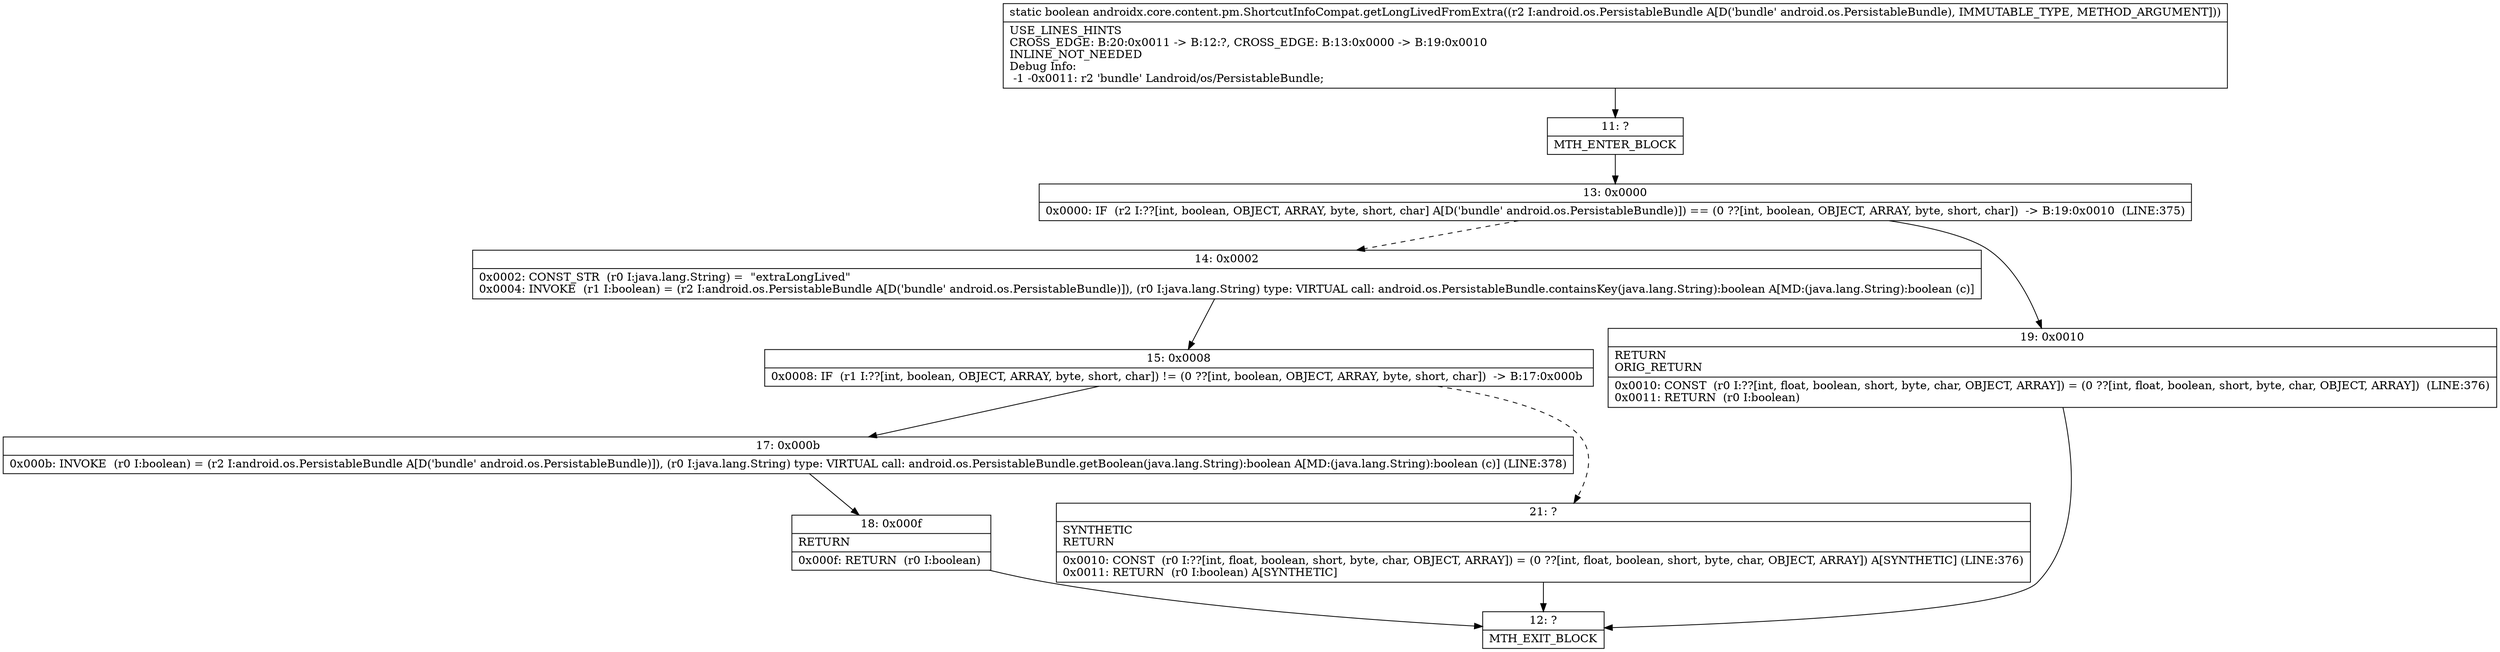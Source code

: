 digraph "CFG forandroidx.core.content.pm.ShortcutInfoCompat.getLongLivedFromExtra(Landroid\/os\/PersistableBundle;)Z" {
Node_11 [shape=record,label="{11\:\ ?|MTH_ENTER_BLOCK\l}"];
Node_13 [shape=record,label="{13\:\ 0x0000|0x0000: IF  (r2 I:??[int, boolean, OBJECT, ARRAY, byte, short, char] A[D('bundle' android.os.PersistableBundle)]) == (0 ??[int, boolean, OBJECT, ARRAY, byte, short, char])  \-\> B:19:0x0010  (LINE:375)\l}"];
Node_14 [shape=record,label="{14\:\ 0x0002|0x0002: CONST_STR  (r0 I:java.lang.String) =  \"extraLongLived\" \l0x0004: INVOKE  (r1 I:boolean) = (r2 I:android.os.PersistableBundle A[D('bundle' android.os.PersistableBundle)]), (r0 I:java.lang.String) type: VIRTUAL call: android.os.PersistableBundle.containsKey(java.lang.String):boolean A[MD:(java.lang.String):boolean (c)]\l}"];
Node_15 [shape=record,label="{15\:\ 0x0008|0x0008: IF  (r1 I:??[int, boolean, OBJECT, ARRAY, byte, short, char]) != (0 ??[int, boolean, OBJECT, ARRAY, byte, short, char])  \-\> B:17:0x000b \l}"];
Node_17 [shape=record,label="{17\:\ 0x000b|0x000b: INVOKE  (r0 I:boolean) = (r2 I:android.os.PersistableBundle A[D('bundle' android.os.PersistableBundle)]), (r0 I:java.lang.String) type: VIRTUAL call: android.os.PersistableBundle.getBoolean(java.lang.String):boolean A[MD:(java.lang.String):boolean (c)] (LINE:378)\l}"];
Node_18 [shape=record,label="{18\:\ 0x000f|RETURN\l|0x000f: RETURN  (r0 I:boolean) \l}"];
Node_12 [shape=record,label="{12\:\ ?|MTH_EXIT_BLOCK\l}"];
Node_21 [shape=record,label="{21\:\ ?|SYNTHETIC\lRETURN\l|0x0010: CONST  (r0 I:??[int, float, boolean, short, byte, char, OBJECT, ARRAY]) = (0 ??[int, float, boolean, short, byte, char, OBJECT, ARRAY]) A[SYNTHETIC] (LINE:376)\l0x0011: RETURN  (r0 I:boolean) A[SYNTHETIC]\l}"];
Node_19 [shape=record,label="{19\:\ 0x0010|RETURN\lORIG_RETURN\l|0x0010: CONST  (r0 I:??[int, float, boolean, short, byte, char, OBJECT, ARRAY]) = (0 ??[int, float, boolean, short, byte, char, OBJECT, ARRAY])  (LINE:376)\l0x0011: RETURN  (r0 I:boolean) \l}"];
MethodNode[shape=record,label="{static boolean androidx.core.content.pm.ShortcutInfoCompat.getLongLivedFromExtra((r2 I:android.os.PersistableBundle A[D('bundle' android.os.PersistableBundle), IMMUTABLE_TYPE, METHOD_ARGUMENT]))  | USE_LINES_HINTS\lCROSS_EDGE: B:20:0x0011 \-\> B:12:?, CROSS_EDGE: B:13:0x0000 \-\> B:19:0x0010\lINLINE_NOT_NEEDED\lDebug Info:\l  \-1 \-0x0011: r2 'bundle' Landroid\/os\/PersistableBundle;\l}"];
MethodNode -> Node_11;Node_11 -> Node_13;
Node_13 -> Node_14[style=dashed];
Node_13 -> Node_19;
Node_14 -> Node_15;
Node_15 -> Node_17;
Node_15 -> Node_21[style=dashed];
Node_17 -> Node_18;
Node_18 -> Node_12;
Node_21 -> Node_12;
Node_19 -> Node_12;
}

